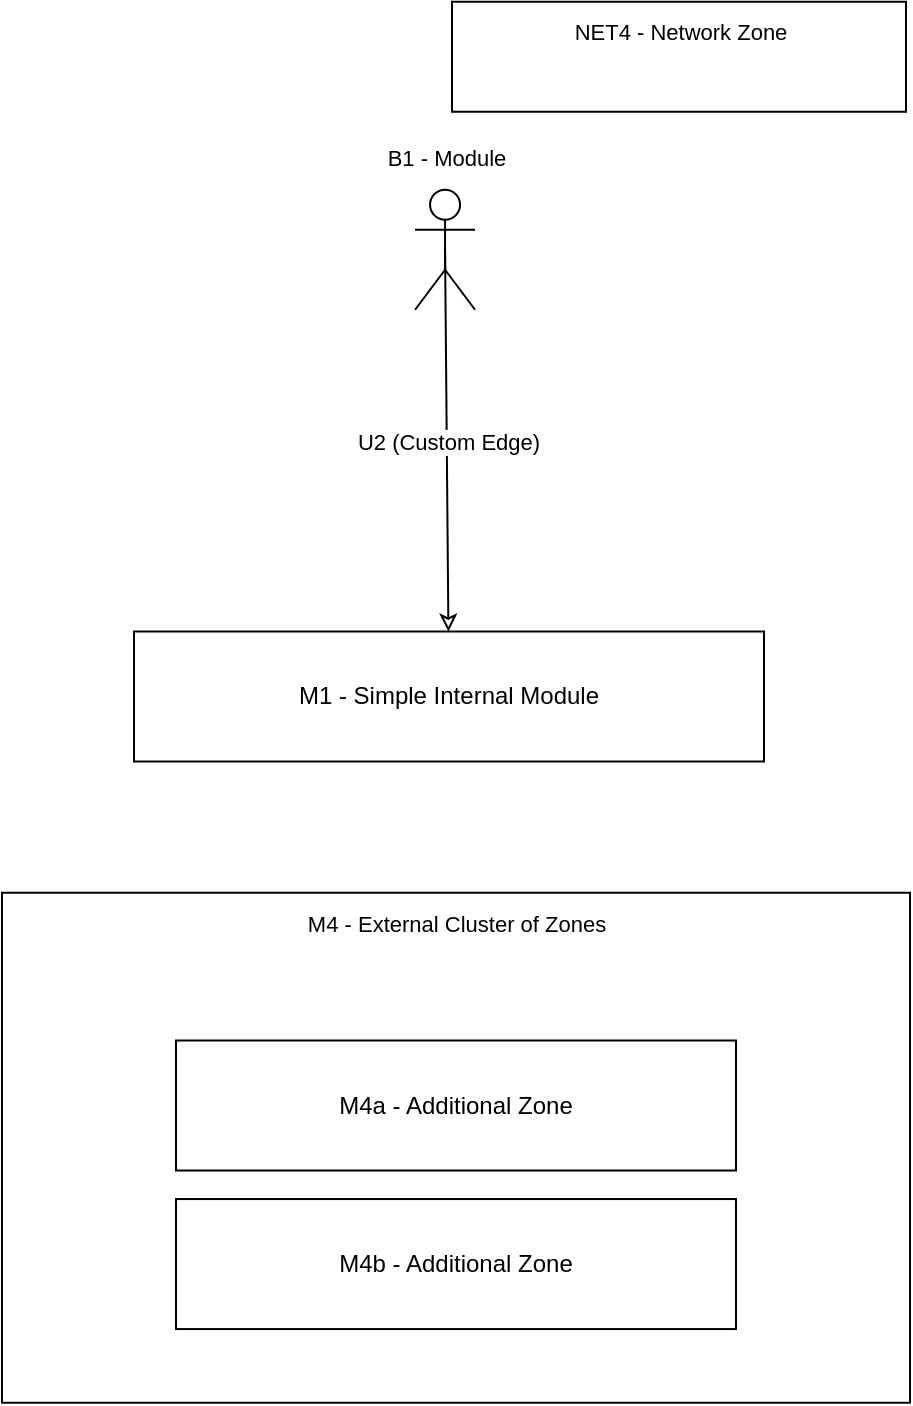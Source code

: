 <mxfile>
  <diagram id="pKiFPjT_KWOgNsuEO2c0" name="Page-1">
    <mxGraphModel dx="795" dy="425" grid="1" gridSize="10" guides="1" tooltips="1" connect="1" arrows="1" fold="1" page="1" pageScale="1" pageWidth="827" pageHeight="1169" math="0" shadow="0">
      <root>
        <mxCell id="0" />
        <mxCell id="1" parent="0" />
        <mxCell id="uncia-B1"  value="" style="shape=umlActor;verticalLabelPosition=bottom;verticalAlign=top;html=1;outlineConnect=0;" parent="1" vertex="1">
    <mxGeometry x="752.533" y="227.875" width="30" height="60" as="geometry" />
  </mxCell>

    <mxCell id="uncia-B1-text" value="B1 - Module" style="edgeLabel;html=1;align=center;verticalAlign=middle;resizable=0;points=[];" parent="uncia-B1" vertex="1" connectable="0">
      <mxGeometry x="0.5" y="-0.267"  relative="1" as="geometry">
        <mxPoint as="offset" />
      </mxGeometry>
    </mxCell>
  
    
<mxCell id="uncia-M1" value="M1 - Simple Internal Module" data-type="simpleInternalNode" style="rounded=0;whiteSpace=wrap;html=1;" vertex="1" parent="1">
          <mxGeometry x="612" y="448.75" width="315" height="65" as="geometry" />
        </mxCell>
      
<mxCell id="uncia-NET4" value="" data-type="networkZone" style="rounded=0;whiteSpace=wrap;html=1;" vertex="1" parent="1">
          <mxGeometry x="771" y="133.875" width="227" height="55" as="geometry" />
        </mxCell>
      <mxCell id="uncia-NET4-text" value="NET4 - Network Zone" style="edgeLabel;html=1;align=center;verticalAlign=middle;resizable=0;points=[];" parent="uncia-NET4" vertex="1" connectable="0">
        <mxGeometry x="0.5" y="0.273"  relative="1" as="geometry">
          <mxPoint as="offset" />
        </mxGeometry>
        </mxCell>
<mxCell id="uncia-M4" value="" data-type="externalCluster" style="rounded=0;whiteSpace=wrap;html=1;" vertex="1" parent="1">
          <mxGeometry x="546" y="579.375" width="454" height="255" as="geometry" />
        </mxCell>
      <mxCell id="uncia-M4-text" value="M4 - External Cluster of Zones" style="edgeLabel;html=1;align=center;verticalAlign=middle;resizable=0;points=[];" parent="uncia-M4" vertex="1" connectable="0">
        <mxGeometry x="0.5" y="0.059"  relative="1" as="geometry">
          <mxPoint as="offset" />
        </mxGeometry>
        </mxCell>
<mxCell id="uncia-U2" value="" style="endArrow=classic;html=1;rounded=0;endFill=0;startArrow=none;startFill=1;exitX=0.5;exitY=0.5;exitDx=0;exitDy=0;exitPerimeter=0;" edge="1" parent="1" source="uncia-B1" target="uncia-M1">
    <mxGeometry width="50" height="50" relative="1" as="geometry">
      <mxPoint as="sourcePoint" />
      <mxPoint as="targetPoint" />
    </mxGeometry>
  </mxCell>
<mxCell id="uncia-U2-text" value="U2 (Custom Edge)" style="edgeLabel;html=1;align=center;verticalAlign=middle;resizable=0;points=[];" parent="uncia-U2" vertex="1" connectable="0">
<mxGeometry x="0" relative="1" as="geometry">
  <mxPoint as="offset" />
</mxGeometry>
</mxCell><mxCell id="uncia-B2" value="M4a - Additional Zone" data-type="externalAdditional" style="rounded=0;whiteSpace=wrap;html=1;" vertex="1" parent="0" >
      <mxGeometry x="633" y="653.252" width="280" height="65" as="geometry" />
    </mxCell>
<mxCell id="uncia-B3" value="M4b - Additional Zone" data-type="externalAdditional" style="rounded=0;whiteSpace=wrap;html=1;" vertex="1" parent="0" >
      <mxGeometry x="633" y="732.529" width="280" height="65" as="geometry" />
    </mxCell>
      </root>
    </mxGraphModel>
  </diagram>
</mxfile>